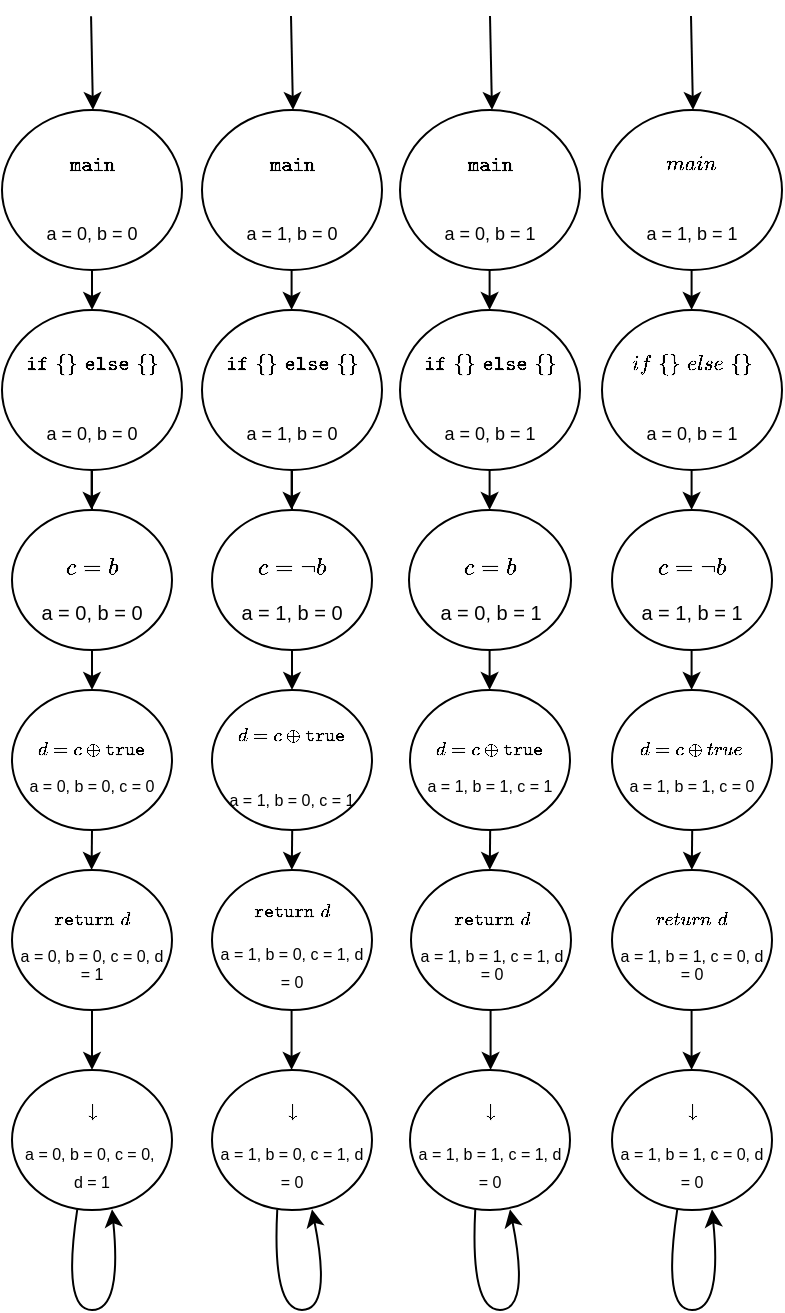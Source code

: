 <mxfile version="26.2.15">
  <diagram name="Pagina-1" id="zWs8yZL4br8EJcONurtU">
    <mxGraphModel dx="303" dy="179" grid="1" gridSize="10" guides="1" tooltips="1" connect="1" arrows="1" fold="1" page="1" pageScale="1" pageWidth="827" pageHeight="1169" math="1" shadow="0">
      <root>
        <mxCell id="0" />
        <mxCell id="1" parent="0" />
        <mxCell id="6R2QVLDid6iBgn5HXUaX-1" value="&lt;font style=&quot;font-size: 9px;&quot;&gt;$$main$$&amp;nbsp;&lt;/font&gt;&lt;div style=&quot;font-size: 9px;&quot;&gt;&lt;font style=&quot;font-size: 9px;&quot;&gt;a = 1, b = 1&lt;/font&gt;&lt;/div&gt;" style="ellipse;whiteSpace=wrap;html=1;" parent="1" vertex="1">
          <mxGeometry x="470" y="160" width="90" height="80" as="geometry" />
        </mxCell>
        <mxCell id="6R2QVLDid6iBgn5HXUaX-2" value="&lt;font style=&quot;font-size: 9px;&quot;&gt;$$\texttt{main}$$&amp;nbsp;&lt;/font&gt;&lt;div style=&quot;font-size: 9px;&quot;&gt;&lt;font style=&quot;font-size: 9px;&quot;&gt;a = 0, b = 0&lt;/font&gt;&lt;/div&gt;" style="ellipse;whiteSpace=wrap;html=1;" parent="1" vertex="1">
          <mxGeometry x="170" y="160" width="90" height="80" as="geometry" />
        </mxCell>
        <mxCell id="6R2QVLDid6iBgn5HXUaX-3" value="&lt;span style=&quot;font-size: 9px;&quot;&gt;$$\texttt{main}$$&lt;/span&gt;&lt;br&gt;&lt;div style=&quot;font-size: 9px;&quot;&gt;&lt;font style=&quot;font-size: 9px;&quot;&gt;a = 1, b = 0&lt;/font&gt;&lt;/div&gt;" style="ellipse;whiteSpace=wrap;html=1;" parent="1" vertex="1">
          <mxGeometry x="270" y="160" width="90" height="80" as="geometry" />
        </mxCell>
        <mxCell id="6R2QVLDid6iBgn5HXUaX-4" value="&lt;span style=&quot;font-size: 9px;&quot;&gt;$$\texttt{main}$$&lt;/span&gt;&lt;br&gt;&lt;div style=&quot;font-size: 9px;&quot;&gt;&lt;font style=&quot;font-size: 9px;&quot;&gt;a = 0, b = 1&lt;/font&gt;&lt;/div&gt;" style="ellipse;whiteSpace=wrap;html=1;" parent="1" vertex="1">
          <mxGeometry x="369" y="160" width="90" height="80" as="geometry" />
        </mxCell>
        <mxCell id="6R2QVLDid6iBgn5HXUaX-29" value="" style="edgeStyle=orthogonalEdgeStyle;rounded=0;orthogonalLoop=1;jettySize=auto;html=1;" parent="1" source="6R2QVLDid6iBgn5HXUaX-5" target="6R2QVLDid6iBgn5HXUaX-21" edge="1">
          <mxGeometry relative="1" as="geometry" />
        </mxCell>
        <mxCell id="6R2QVLDid6iBgn5HXUaX-5" value="&lt;font style=&quot;font-size: 9px;&quot;&gt;$$\texttt{if} \, \, \{\} \, \, \texttt{else} \,\, \{\}$$&amp;nbsp;&lt;/font&gt;&lt;span style=&quot;font-size: 9px; background-color: transparent; color: light-dark(rgb(0, 0, 0), rgb(255, 255, 255));&quot;&gt;&amp;nbsp;&lt;/span&gt;&lt;div&gt;&lt;div style=&quot;font-size: 9px;&quot;&gt;&lt;font style=&quot;font-size: 9px;&quot;&gt;a = 0, b = 0&lt;/font&gt;&lt;/div&gt;&lt;/div&gt;" style="ellipse;whiteSpace=wrap;html=1;" parent="1" vertex="1">
          <mxGeometry x="170" y="260" width="90" height="80" as="geometry" />
        </mxCell>
        <mxCell id="6R2QVLDid6iBgn5HXUaX-30" value="" style="edgeStyle=orthogonalEdgeStyle;rounded=0;orthogonalLoop=1;jettySize=auto;html=1;" parent="1" source="6R2QVLDid6iBgn5HXUaX-6" target="6R2QVLDid6iBgn5HXUaX-22" edge="1">
          <mxGeometry relative="1" as="geometry" />
        </mxCell>
        <mxCell id="6R2QVLDid6iBgn5HXUaX-6" value="&lt;font style=&quot;font-size: 9px;&quot;&gt;$$\texttt{if} \, \, \{\} \, \, \texttt{else} \,\, \{\}$$&amp;nbsp;&lt;/font&gt;&lt;div style=&quot;font-size: 9px;&quot;&gt;&lt;font style=&quot;font-size: 9px;&quot;&gt;a = 1, b = 0&lt;/font&gt;&lt;/div&gt;" style="ellipse;whiteSpace=wrap;html=1;" parent="1" vertex="1">
          <mxGeometry x="270" y="260" width="90" height="80" as="geometry" />
        </mxCell>
        <mxCell id="6R2QVLDid6iBgn5HXUaX-7" value="&lt;span style=&quot;font-size: 9px;&quot;&gt;$$\texttt{if} \, \, \{\} \, \, \texttt{else} \,\, \{\}$$&lt;/span&gt;&lt;span style=&quot;font-size: 9px; background-color: transparent; color: light-dark(rgb(0, 0, 0), rgb(255, 255, 255));&quot;&gt;&amp;nbsp;&lt;/span&gt;&lt;div&gt;&lt;div style=&quot;font-size: 9px;&quot;&gt;&lt;font style=&quot;font-size: 9px;&quot;&gt;a = 0, b = 1&lt;/font&gt;&lt;/div&gt;&lt;/div&gt;" style="ellipse;whiteSpace=wrap;html=1;" parent="1" vertex="1">
          <mxGeometry x="369" y="260" width="90" height="80" as="geometry" />
        </mxCell>
        <mxCell id="6R2QVLDid6iBgn5HXUaX-8" value="&lt;font style=&quot;font-size: 9px;&quot;&gt;$$if \, \, \{\} \, \, else \,\, \{\}$$&amp;nbsp;&lt;/font&gt;&lt;span style=&quot;color: light-dark(rgb(0, 0, 0), rgb(255, 255, 255)); background-color: transparent; font-size: 9px;&quot;&gt;&amp;nbsp;&lt;/span&gt;&lt;div&gt;&lt;div style=&quot;font-size: 9px;&quot;&gt;a = 0, b = 1&lt;/div&gt;&lt;/div&gt;" style="ellipse;whiteSpace=wrap;html=1;" parent="1" vertex="1">
          <mxGeometry x="470" y="260" width="90" height="80" as="geometry" />
        </mxCell>
        <mxCell id="6R2QVLDid6iBgn5HXUaX-9" value="" style="endArrow=classic;html=1;rounded=0;exitX=0.5;exitY=1;exitDx=0;exitDy=0;entryX=0.5;entryY=0;entryDx=0;entryDy=0;" parent="1" source="6R2QVLDid6iBgn5HXUaX-2" target="6R2QVLDid6iBgn5HXUaX-5" edge="1">
          <mxGeometry width="50" height="50" relative="1" as="geometry">
            <mxPoint x="300" y="290" as="sourcePoint" />
            <mxPoint x="350" y="240" as="targetPoint" />
          </mxGeometry>
        </mxCell>
        <mxCell id="6R2QVLDid6iBgn5HXUaX-10" value="" style="endArrow=classic;html=1;rounded=0;exitX=0.5;exitY=1;exitDx=0;exitDy=0;entryX=0.5;entryY=0;entryDx=0;entryDy=0;" parent="1" edge="1">
          <mxGeometry width="50" height="50" relative="1" as="geometry">
            <mxPoint x="314.8" y="240" as="sourcePoint" />
            <mxPoint x="314.8" y="260" as="targetPoint" />
          </mxGeometry>
        </mxCell>
        <mxCell id="6R2QVLDid6iBgn5HXUaX-11" value="" style="endArrow=classic;html=1;rounded=0;exitX=0.5;exitY=1;exitDx=0;exitDy=0;entryX=0.5;entryY=0;entryDx=0;entryDy=0;" parent="1" edge="1">
          <mxGeometry width="50" height="50" relative="1" as="geometry">
            <mxPoint x="413.8" y="240" as="sourcePoint" />
            <mxPoint x="413.8" y="260" as="targetPoint" />
          </mxGeometry>
        </mxCell>
        <mxCell id="6R2QVLDid6iBgn5HXUaX-12" value="" style="endArrow=classic;html=1;rounded=0;exitX=0.5;exitY=1;exitDx=0;exitDy=0;entryX=0.5;entryY=0;entryDx=0;entryDy=0;" parent="1" edge="1">
          <mxGeometry width="50" height="50" relative="1" as="geometry">
            <mxPoint x="514.8" y="240" as="sourcePoint" />
            <mxPoint x="514.8" y="260" as="targetPoint" />
          </mxGeometry>
        </mxCell>
        <mxCell id="6R2QVLDid6iBgn5HXUaX-13" value="&lt;font style=&quot;font-size: 10px;&quot;&gt;$$ c = b $$&lt;/font&gt;&lt;div style=&quot;font-size: 10px;&quot;&gt;&lt;font style=&quot;font-size: 10px;&quot;&gt;a = 0, b = 0&lt;/font&gt;&lt;/div&gt;" style="ellipse;whiteSpace=wrap;html=1;" parent="1" vertex="1">
          <mxGeometry x="175" y="360" width="80" height="70" as="geometry" />
        </mxCell>
        <mxCell id="6R2QVLDid6iBgn5HXUaX-14" value="&lt;font style=&quot;font-size: 10px;&quot;&gt;$$ c = \neg b $$&lt;/font&gt;&lt;div style=&quot;font-size: 10px;&quot;&gt;&lt;font style=&quot;font-size: 10px;&quot;&gt;a = 1, b = 0&lt;/font&gt;&lt;/div&gt;" style="ellipse;whiteSpace=wrap;html=1;" parent="1" vertex="1">
          <mxGeometry x="275" y="360" width="80" height="70" as="geometry" />
        </mxCell>
        <mxCell id="6R2QVLDid6iBgn5HXUaX-15" value="&lt;font style=&quot;font-size: 10px;&quot;&gt;$$ c = b $$&lt;/font&gt;&lt;div style=&quot;font-size: 10px;&quot;&gt;&lt;font style=&quot;font-size: 10px;&quot;&gt;a = 0, b = 1&lt;/font&gt;&lt;/div&gt;" style="ellipse;whiteSpace=wrap;html=1;" parent="1" vertex="1">
          <mxGeometry x="373.5" y="360" width="81" height="70" as="geometry" />
        </mxCell>
        <mxCell id="6R2QVLDid6iBgn5HXUaX-16" value="&lt;font style=&quot;font-size: 10px;&quot;&gt;$$ c = \neg b $$&lt;/font&gt;&lt;div style=&quot;font-size: 10px;&quot;&gt;&lt;font style=&quot;font-size: 10px;&quot;&gt;a = 1, b = 1&lt;/font&gt;&lt;/div&gt;" style="ellipse;whiteSpace=wrap;html=1;" parent="1" vertex="1">
          <mxGeometry x="475" y="360" width="80" height="70" as="geometry" />
        </mxCell>
        <mxCell id="6R2QVLDid6iBgn5HXUaX-17" value="" style="endArrow=classic;html=1;rounded=0;exitX=0.5;exitY=1;exitDx=0;exitDy=0;entryX=0.5;entryY=0;entryDx=0;entryDy=0;" parent="1" edge="1">
          <mxGeometry width="50" height="50" relative="1" as="geometry">
            <mxPoint x="214.8" y="340" as="sourcePoint" />
            <mxPoint x="214.8" y="360" as="targetPoint" />
          </mxGeometry>
        </mxCell>
        <mxCell id="6R2QVLDid6iBgn5HXUaX-18" value="" style="endArrow=classic;html=1;rounded=0;exitX=0.5;exitY=1;exitDx=0;exitDy=0;entryX=0.5;entryY=0;entryDx=0;entryDy=0;" parent="1" edge="1">
          <mxGeometry width="50" height="50" relative="1" as="geometry">
            <mxPoint x="314.8" y="340" as="sourcePoint" />
            <mxPoint x="314.8" y="360" as="targetPoint" />
          </mxGeometry>
        </mxCell>
        <mxCell id="6R2QVLDid6iBgn5HXUaX-19" value="" style="endArrow=classic;html=1;rounded=0;exitX=0.5;exitY=1;exitDx=0;exitDy=0;entryX=0.5;entryY=0;entryDx=0;entryDy=0;" parent="1" edge="1">
          <mxGeometry width="50" height="50" relative="1" as="geometry">
            <mxPoint x="413.8" y="340" as="sourcePoint" />
            <mxPoint x="413.8" y="360" as="targetPoint" />
          </mxGeometry>
        </mxCell>
        <mxCell id="6R2QVLDid6iBgn5HXUaX-20" value="" style="endArrow=classic;html=1;rounded=0;exitX=0.5;exitY=1;exitDx=0;exitDy=0;entryX=0.5;entryY=0;entryDx=0;entryDy=0;" parent="1" edge="1">
          <mxGeometry width="50" height="50" relative="1" as="geometry">
            <mxPoint x="514.8" y="340" as="sourcePoint" />
            <mxPoint x="514.8" y="360" as="targetPoint" />
          </mxGeometry>
        </mxCell>
        <mxCell id="6R2QVLDid6iBgn5HXUaX-21" value="&lt;font style=&quot;font-size: 8px;&quot;&gt;$$ d = c \oplus \texttt{true} $$&lt;/font&gt;&lt;div style=&quot;font-size: 8px;&quot;&gt;&lt;font style=&quot;font-size: 8px;&quot;&gt;a = 0, b = 0, c = 0&lt;/font&gt;&lt;/div&gt;" style="ellipse;whiteSpace=wrap;html=1;" parent="1" vertex="1">
          <mxGeometry x="175" y="450" width="80" height="70" as="geometry" />
        </mxCell>
        <mxCell id="6R2QVLDid6iBgn5HXUaX-22" value="&lt;span style=&quot;font-size: 8px;&quot;&gt;$$ d = c \oplus \texttt{true} $$&lt;/span&gt;&lt;br&gt;&lt;div style=&quot;font-size: 8px;&quot;&gt;&lt;font style=&quot;font-size: 8px;&quot;&gt;a = 1, b = 0, c = 1&lt;/font&gt;&lt;/div&gt;" style="ellipse;whiteSpace=wrap;html=1;" parent="1" vertex="1">
          <mxGeometry x="275" y="450" width="80" height="70" as="geometry" />
        </mxCell>
        <mxCell id="6R2QVLDid6iBgn5HXUaX-23" value="" style="endArrow=classic;html=1;rounded=0;entryX=0.455;entryY=-0.039;entryDx=0;entryDy=0;entryPerimeter=0;" parent="1" edge="1">
          <mxGeometry width="50" height="50" relative="1" as="geometry">
            <mxPoint x="214.53" y="113.12" as="sourcePoint" />
            <mxPoint x="215.48" y="160" as="targetPoint" />
          </mxGeometry>
        </mxCell>
        <mxCell id="6R2QVLDid6iBgn5HXUaX-24" value="" style="endArrow=classic;html=1;rounded=0;entryX=0.455;entryY=-0.039;entryDx=0;entryDy=0;entryPerimeter=0;" parent="1" edge="1">
          <mxGeometry width="50" height="50" relative="1" as="geometry">
            <mxPoint x="314.5" y="113" as="sourcePoint" />
            <mxPoint x="315.5" y="160" as="targetPoint" />
          </mxGeometry>
        </mxCell>
        <mxCell id="6R2QVLDid6iBgn5HXUaX-25" value="" style="endArrow=classic;html=1;rounded=0;entryX=0.455;entryY=-0.039;entryDx=0;entryDy=0;entryPerimeter=0;" parent="1" edge="1">
          <mxGeometry width="50" height="50" relative="1" as="geometry">
            <mxPoint x="414" y="113" as="sourcePoint" />
            <mxPoint x="415" y="160" as="targetPoint" />
          </mxGeometry>
        </mxCell>
        <mxCell id="6R2QVLDid6iBgn5HXUaX-26" value="" style="endArrow=classic;html=1;rounded=0;entryX=0.455;entryY=-0.039;entryDx=0;entryDy=0;entryPerimeter=0;" parent="1" edge="1">
          <mxGeometry width="50" height="50" relative="1" as="geometry">
            <mxPoint x="514.5" y="113" as="sourcePoint" />
            <mxPoint x="515.5" y="160" as="targetPoint" />
          </mxGeometry>
        </mxCell>
        <mxCell id="6R2QVLDid6iBgn5HXUaX-27" value="&lt;div style=&quot;font-size: 8px;&quot;&gt;&lt;font style=&quot;font-size: 8px;&quot;&gt;$$ d = c \oplus \texttt{true} $$a = 1, b = 1, c = 1&lt;/font&gt;&lt;/div&gt;" style="ellipse;whiteSpace=wrap;html=1;" parent="1" vertex="1">
          <mxGeometry x="374" y="450" width="80" height="70" as="geometry" />
        </mxCell>
        <mxCell id="6R2QVLDid6iBgn5HXUaX-28" value="&lt;font style=&quot;font-size: 8px;&quot;&gt;$$ d = c \oplus true $$&lt;/font&gt;&lt;div style=&quot;font-size: 8px;&quot;&gt;&lt;font style=&quot;font-size: 8px;&quot;&gt;a = 1, b = 1, c = 0&lt;/font&gt;&lt;/div&gt;" style="ellipse;whiteSpace=wrap;html=1;" parent="1" vertex="1">
          <mxGeometry x="475" y="450" width="80" height="70" as="geometry" />
        </mxCell>
        <mxCell id="6R2QVLDid6iBgn5HXUaX-32" value="" style="endArrow=classic;html=1;rounded=0;exitX=0.5;exitY=1;exitDx=0;exitDy=0;entryX=0.5;entryY=0;entryDx=0;entryDy=0;" parent="1" edge="1">
          <mxGeometry width="50" height="50" relative="1" as="geometry">
            <mxPoint x="514.8" y="430" as="sourcePoint" />
            <mxPoint x="514.8" y="450" as="targetPoint" />
          </mxGeometry>
        </mxCell>
        <mxCell id="6R2QVLDid6iBgn5HXUaX-33" value="" style="endArrow=classic;html=1;rounded=0;exitX=0.5;exitY=1;exitDx=0;exitDy=0;entryX=0.5;entryY=0;entryDx=0;entryDy=0;" parent="1" edge="1">
          <mxGeometry width="50" height="50" relative="1" as="geometry">
            <mxPoint x="413.8" y="430" as="sourcePoint" />
            <mxPoint x="413.8" y="450" as="targetPoint" />
          </mxGeometry>
        </mxCell>
        <mxCell id="6R2QVLDid6iBgn5HXUaX-34" value="&lt;font style=&quot;font-size: 8px;&quot;&gt;$$\texttt{return} \, \, d$$&lt;/font&gt;&lt;div style=&quot;font-size: 8px;&quot;&gt;&lt;font style=&quot;font-size: 8px;&quot;&gt;a = 0, b = 0, c = 0, d = 1&lt;/font&gt;&lt;/div&gt;" style="ellipse;whiteSpace=wrap;html=1;" parent="1" vertex="1">
          <mxGeometry x="175" y="540" width="80" height="70" as="geometry" />
        </mxCell>
        <mxCell id="6R2QVLDid6iBgn5HXUaX-36" value="&lt;span style=&quot;font-size: 8px;&quot;&gt;$$\texttt{return} \, \, d$$&lt;/span&gt;&lt;span style=&quot;font-size: 8px; background-color: transparent; color: light-dark(rgb(0, 0, 0), rgb(255, 255, 255));&quot;&gt;a = 1, b = 0, c = 1, d = 0&lt;/span&gt;" style="ellipse;whiteSpace=wrap;html=1;" parent="1" vertex="1">
          <mxGeometry x="275" y="540" width="80" height="70" as="geometry" />
        </mxCell>
        <mxCell id="6R2QVLDid6iBgn5HXUaX-37" value="&lt;div style=&quot;font-size: 8px;&quot;&gt;$$\texttt{return} \, \, d$$&lt;span style=&quot;background-color: transparent; color: light-dark(rgb(0, 0, 0), rgb(255, 255, 255));&quot;&gt;a = 1, b = 1, c = 1, d = 0&lt;/span&gt;&lt;/div&gt;" style="ellipse;whiteSpace=wrap;html=1;" parent="1" vertex="1">
          <mxGeometry x="374.5" y="540" width="80" height="70" as="geometry" />
        </mxCell>
        <mxCell id="6R2QVLDid6iBgn5HXUaX-38" value="&lt;font style=&quot;font-size: 8px;&quot;&gt;$$return \, \, d$$&lt;/font&gt;&lt;div&gt;&lt;div style=&quot;font-size: 8px;&quot;&gt;&lt;font style=&quot;font-size: 8px;&quot;&gt;a = 1, b = 1, c = 0, d = 0&lt;/font&gt;&lt;/div&gt;&lt;/div&gt;" style="ellipse;whiteSpace=wrap;html=1;" parent="1" vertex="1">
          <mxGeometry x="475" y="540" width="80" height="70" as="geometry" />
        </mxCell>
        <mxCell id="6R2QVLDid6iBgn5HXUaX-39" value="" style="edgeStyle=orthogonalEdgeStyle;rounded=0;orthogonalLoop=1;jettySize=auto;html=1;" parent="1" edge="1">
          <mxGeometry relative="1" as="geometry">
            <mxPoint x="215" y="520" as="sourcePoint" />
            <mxPoint x="214.8" y="540" as="targetPoint" />
          </mxGeometry>
        </mxCell>
        <mxCell id="6R2QVLDid6iBgn5HXUaX-42" value="" style="edgeStyle=orthogonalEdgeStyle;rounded=0;orthogonalLoop=1;jettySize=auto;html=1;" parent="1" edge="1">
          <mxGeometry relative="1" as="geometry">
            <mxPoint x="315.1" y="520" as="sourcePoint" />
            <mxPoint x="314.9" y="540" as="targetPoint" />
          </mxGeometry>
        </mxCell>
        <mxCell id="6R2QVLDid6iBgn5HXUaX-45" value="" style="edgeStyle=orthogonalEdgeStyle;rounded=0;orthogonalLoop=1;jettySize=auto;html=1;" parent="1" edge="1">
          <mxGeometry relative="1" as="geometry">
            <mxPoint x="414.09" y="520" as="sourcePoint" />
            <mxPoint x="413.89" y="540" as="targetPoint" />
          </mxGeometry>
        </mxCell>
        <mxCell id="6R2QVLDid6iBgn5HXUaX-47" value="" style="edgeStyle=orthogonalEdgeStyle;rounded=0;orthogonalLoop=1;jettySize=auto;html=1;" parent="1" edge="1">
          <mxGeometry relative="1" as="geometry">
            <mxPoint x="515.1" y="520" as="sourcePoint" />
            <mxPoint x="514.9" y="540" as="targetPoint" />
          </mxGeometry>
        </mxCell>
        <mxCell id="6R2QVLDid6iBgn5HXUaX-48" value="&lt;font&gt;&lt;font style=&quot;font-size: 8px;&quot;&gt;$$ \downarrow$$&lt;/font&gt;&lt;/font&gt;&lt;div&gt;&lt;font style=&quot;font-size: 8px;&quot;&gt;a = 0, b = 0, c = 0,&amp;nbsp;&lt;/font&gt;&lt;/div&gt;&lt;div&gt;&lt;font style=&quot;font-size: 8px;&quot;&gt;d = 1&lt;/font&gt;&lt;/div&gt;" style="ellipse;whiteSpace=wrap;html=1;" parent="1" vertex="1">
          <mxGeometry x="175" y="640" width="80" height="70" as="geometry" />
        </mxCell>
        <mxCell id="6R2QVLDid6iBgn5HXUaX-49" value="" style="endArrow=classic;html=1;rounded=0;exitX=0.5;exitY=1;exitDx=0;exitDy=0;entryX=0.5;entryY=0;entryDx=0;entryDy=0;" parent="1" source="6R2QVLDid6iBgn5HXUaX-34" target="6R2QVLDid6iBgn5HXUaX-48" edge="1">
          <mxGeometry width="50" height="50" relative="1" as="geometry">
            <mxPoint x="350" y="560" as="sourcePoint" />
            <mxPoint x="400" y="510" as="targetPoint" />
          </mxGeometry>
        </mxCell>
        <mxCell id="6R2QVLDid6iBgn5HXUaX-54" value="" style="endArrow=classic;html=1;rounded=0;exitX=0.408;exitY=0.995;exitDx=0;exitDy=0;exitPerimeter=0;curved=1;entryX=0.625;entryY=0.995;entryDx=0;entryDy=0;entryPerimeter=0;" parent="1" source="6R2QVLDid6iBgn5HXUaX-48" target="6R2QVLDid6iBgn5HXUaX-48" edge="1">
          <mxGeometry width="50" height="50" relative="1" as="geometry">
            <mxPoint x="321.581" y="699.63" as="sourcePoint" />
            <mxPoint x="225" y="710" as="targetPoint" />
            <Array as="points">
              <mxPoint x="200" y="760" />
              <mxPoint x="230" y="760" />
            </Array>
          </mxGeometry>
        </mxCell>
        <mxCell id="eHnY2VJp-3-AX8RJ2hF6-1" value="&lt;font style=&quot;font-size: 8px;&quot;&gt;$$ \downarrow$$&lt;/font&gt;&lt;div&gt;&lt;span style=&quot;font-size: 8px;&quot;&gt;a = 1, b = 0, c = 1, d = 0&lt;/span&gt;&lt;/div&gt;" style="ellipse;whiteSpace=wrap;html=1;" parent="1" vertex="1">
          <mxGeometry x="275" y="640" width="80" height="70" as="geometry" />
        </mxCell>
        <mxCell id="eHnY2VJp-3-AX8RJ2hF6-2" value="" style="endArrow=classic;html=1;rounded=0;exitX=0.408;exitY=0.995;exitDx=0;exitDy=0;exitPerimeter=0;curved=1;entryX=0.625;entryY=0.995;entryDx=0;entryDy=0;entryPerimeter=0;" parent="1" source="eHnY2VJp-3-AX8RJ2hF6-1" target="eHnY2VJp-3-AX8RJ2hF6-1" edge="1">
          <mxGeometry width="50" height="50" relative="1" as="geometry">
            <mxPoint x="426.581" y="699.63" as="sourcePoint" />
            <mxPoint x="330" y="710" as="targetPoint" />
            <Array as="points">
              <mxPoint x="305" y="760" />
              <mxPoint x="335" y="760" />
            </Array>
          </mxGeometry>
        </mxCell>
        <mxCell id="eHnY2VJp-3-AX8RJ2hF6-3" value="&lt;font style=&quot;font-size: 8px;&quot;&gt;$$ \downarrow$$&lt;/font&gt;&lt;div&gt;&lt;span style=&quot;font-size: 8px;&quot;&gt;a = 1, b = 1, c = 1, d = 0&lt;/span&gt;&lt;/div&gt;" style="ellipse;whiteSpace=wrap;html=1;" parent="1" vertex="1">
          <mxGeometry x="374" y="640" width="80" height="70" as="geometry" />
        </mxCell>
        <mxCell id="eHnY2VJp-3-AX8RJ2hF6-4" value="" style="endArrow=classic;html=1;rounded=0;exitX=0.408;exitY=0.995;exitDx=0;exitDy=0;exitPerimeter=0;curved=1;entryX=0.625;entryY=0.995;entryDx=0;entryDy=0;entryPerimeter=0;" parent="1" source="eHnY2VJp-3-AX8RJ2hF6-3" target="eHnY2VJp-3-AX8RJ2hF6-3" edge="1">
          <mxGeometry width="50" height="50" relative="1" as="geometry">
            <mxPoint x="525.581" y="699.63" as="sourcePoint" />
            <mxPoint x="429" y="710" as="targetPoint" />
            <Array as="points">
              <mxPoint x="404" y="760" />
              <mxPoint x="434" y="760" />
            </Array>
          </mxGeometry>
        </mxCell>
        <mxCell id="eHnY2VJp-3-AX8RJ2hF6-5" value="&lt;font style=&quot;font-size: 8px;&quot;&gt;$$ \downarrow$$&lt;/font&gt;&lt;div&gt;&lt;span style=&quot;font-size: 8px;&quot;&gt;a = 1, b = 1, c = 0, d = 0&lt;/span&gt;&lt;/div&gt;" style="ellipse;whiteSpace=wrap;html=1;" parent="1" vertex="1">
          <mxGeometry x="475" y="640" width="80" height="70" as="geometry" />
        </mxCell>
        <mxCell id="eHnY2VJp-3-AX8RJ2hF6-6" value="" style="endArrow=classic;html=1;rounded=0;exitX=0.408;exitY=0.995;exitDx=0;exitDy=0;exitPerimeter=0;curved=1;entryX=0.625;entryY=0.995;entryDx=0;entryDy=0;entryPerimeter=0;" parent="1" source="eHnY2VJp-3-AX8RJ2hF6-5" target="eHnY2VJp-3-AX8RJ2hF6-5" edge="1">
          <mxGeometry width="50" height="50" relative="1" as="geometry">
            <mxPoint x="621.581" y="699.63" as="sourcePoint" />
            <mxPoint x="525" y="710" as="targetPoint" />
            <Array as="points">
              <mxPoint x="500" y="760" />
              <mxPoint x="530" y="760" />
            </Array>
          </mxGeometry>
        </mxCell>
        <mxCell id="eHnY2VJp-3-AX8RJ2hF6-10" value="" style="endArrow=classic;html=1;rounded=0;exitX=0.5;exitY=1;exitDx=0;exitDy=0;entryX=0.5;entryY=0;entryDx=0;entryDy=0;" parent="1" edge="1">
          <mxGeometry width="50" height="50" relative="1" as="geometry">
            <mxPoint x="314.79" y="610" as="sourcePoint" />
            <mxPoint x="314.79" y="640" as="targetPoint" />
          </mxGeometry>
        </mxCell>
        <mxCell id="eHnY2VJp-3-AX8RJ2hF6-11" value="" style="endArrow=classic;html=1;rounded=0;exitX=0.5;exitY=1;exitDx=0;exitDy=0;entryX=0.5;entryY=0;entryDx=0;entryDy=0;" parent="1" edge="1">
          <mxGeometry width="50" height="50" relative="1" as="geometry">
            <mxPoint x="414.29" y="610" as="sourcePoint" />
            <mxPoint x="414.29" y="640" as="targetPoint" />
          </mxGeometry>
        </mxCell>
        <mxCell id="eHnY2VJp-3-AX8RJ2hF6-12" value="" style="endArrow=classic;html=1;rounded=0;exitX=0.5;exitY=1;exitDx=0;exitDy=0;entryX=0.5;entryY=0;entryDx=0;entryDy=0;" parent="1" edge="1">
          <mxGeometry width="50" height="50" relative="1" as="geometry">
            <mxPoint x="514.79" y="610" as="sourcePoint" />
            <mxPoint x="514.79" y="640" as="targetPoint" />
          </mxGeometry>
        </mxCell>
      </root>
    </mxGraphModel>
  </diagram>
</mxfile>
